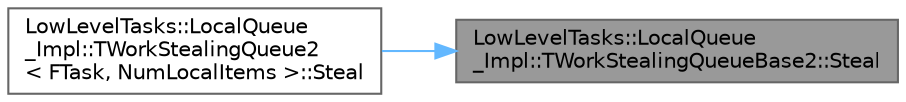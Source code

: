 digraph "LowLevelTasks::LocalQueue_Impl::TWorkStealingQueueBase2::Steal"
{
 // INTERACTIVE_SVG=YES
 // LATEX_PDF_SIZE
  bgcolor="transparent";
  edge [fontname=Helvetica,fontsize=10,labelfontname=Helvetica,labelfontsize=10];
  node [fontname=Helvetica,fontsize=10,shape=box,height=0.2,width=0.4];
  rankdir="RL";
  Node1 [id="Node000001",label="LowLevelTasks::LocalQueue\l_Impl::TWorkStealingQueueBase2::Steal",height=0.2,width=0.4,color="gray40", fillcolor="grey60", style="filled", fontcolor="black",tooltip=" "];
  Node1 -> Node2 [id="edge1_Node000001_Node000002",dir="back",color="steelblue1",style="solid",tooltip=" "];
  Node2 [id="Node000002",label="LowLevelTasks::LocalQueue\l_Impl::TWorkStealingQueue2\l\< FTask, NumLocalItems \>::Steal",height=0.2,width=0.4,color="grey40", fillcolor="white", style="filled",URL="$da/d54/classLowLevelTasks_1_1LocalQueue__Impl_1_1TWorkStealingQueue2.html#abe2e50179af51fca8022a0a88d08ab19",tooltip=" "];
}
